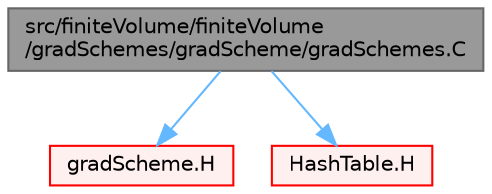 digraph "src/finiteVolume/finiteVolume/gradSchemes/gradScheme/gradSchemes.C"
{
 // LATEX_PDF_SIZE
  bgcolor="transparent";
  edge [fontname=Helvetica,fontsize=10,labelfontname=Helvetica,labelfontsize=10];
  node [fontname=Helvetica,fontsize=10,shape=box,height=0.2,width=0.4];
  Node1 [id="Node000001",label="src/finiteVolume/finiteVolume\l/gradSchemes/gradScheme/gradSchemes.C",height=0.2,width=0.4,color="gray40", fillcolor="grey60", style="filled", fontcolor="black",tooltip=" "];
  Node1 -> Node2 [id="edge1_Node000001_Node000002",color="steelblue1",style="solid",tooltip=" "];
  Node2 [id="Node000002",label="gradScheme.H",height=0.2,width=0.4,color="red", fillcolor="#FFF0F0", style="filled",URL="$gradScheme_8H.html",tooltip=" "];
  Node1 -> Node142 [id="edge2_Node000001_Node000142",color="steelblue1",style="solid",tooltip=" "];
  Node142 [id="Node000142",label="HashTable.H",height=0.2,width=0.4,color="red", fillcolor="#FFF0F0", style="filled",URL="$HashTable_8H.html",tooltip=" "];
}
